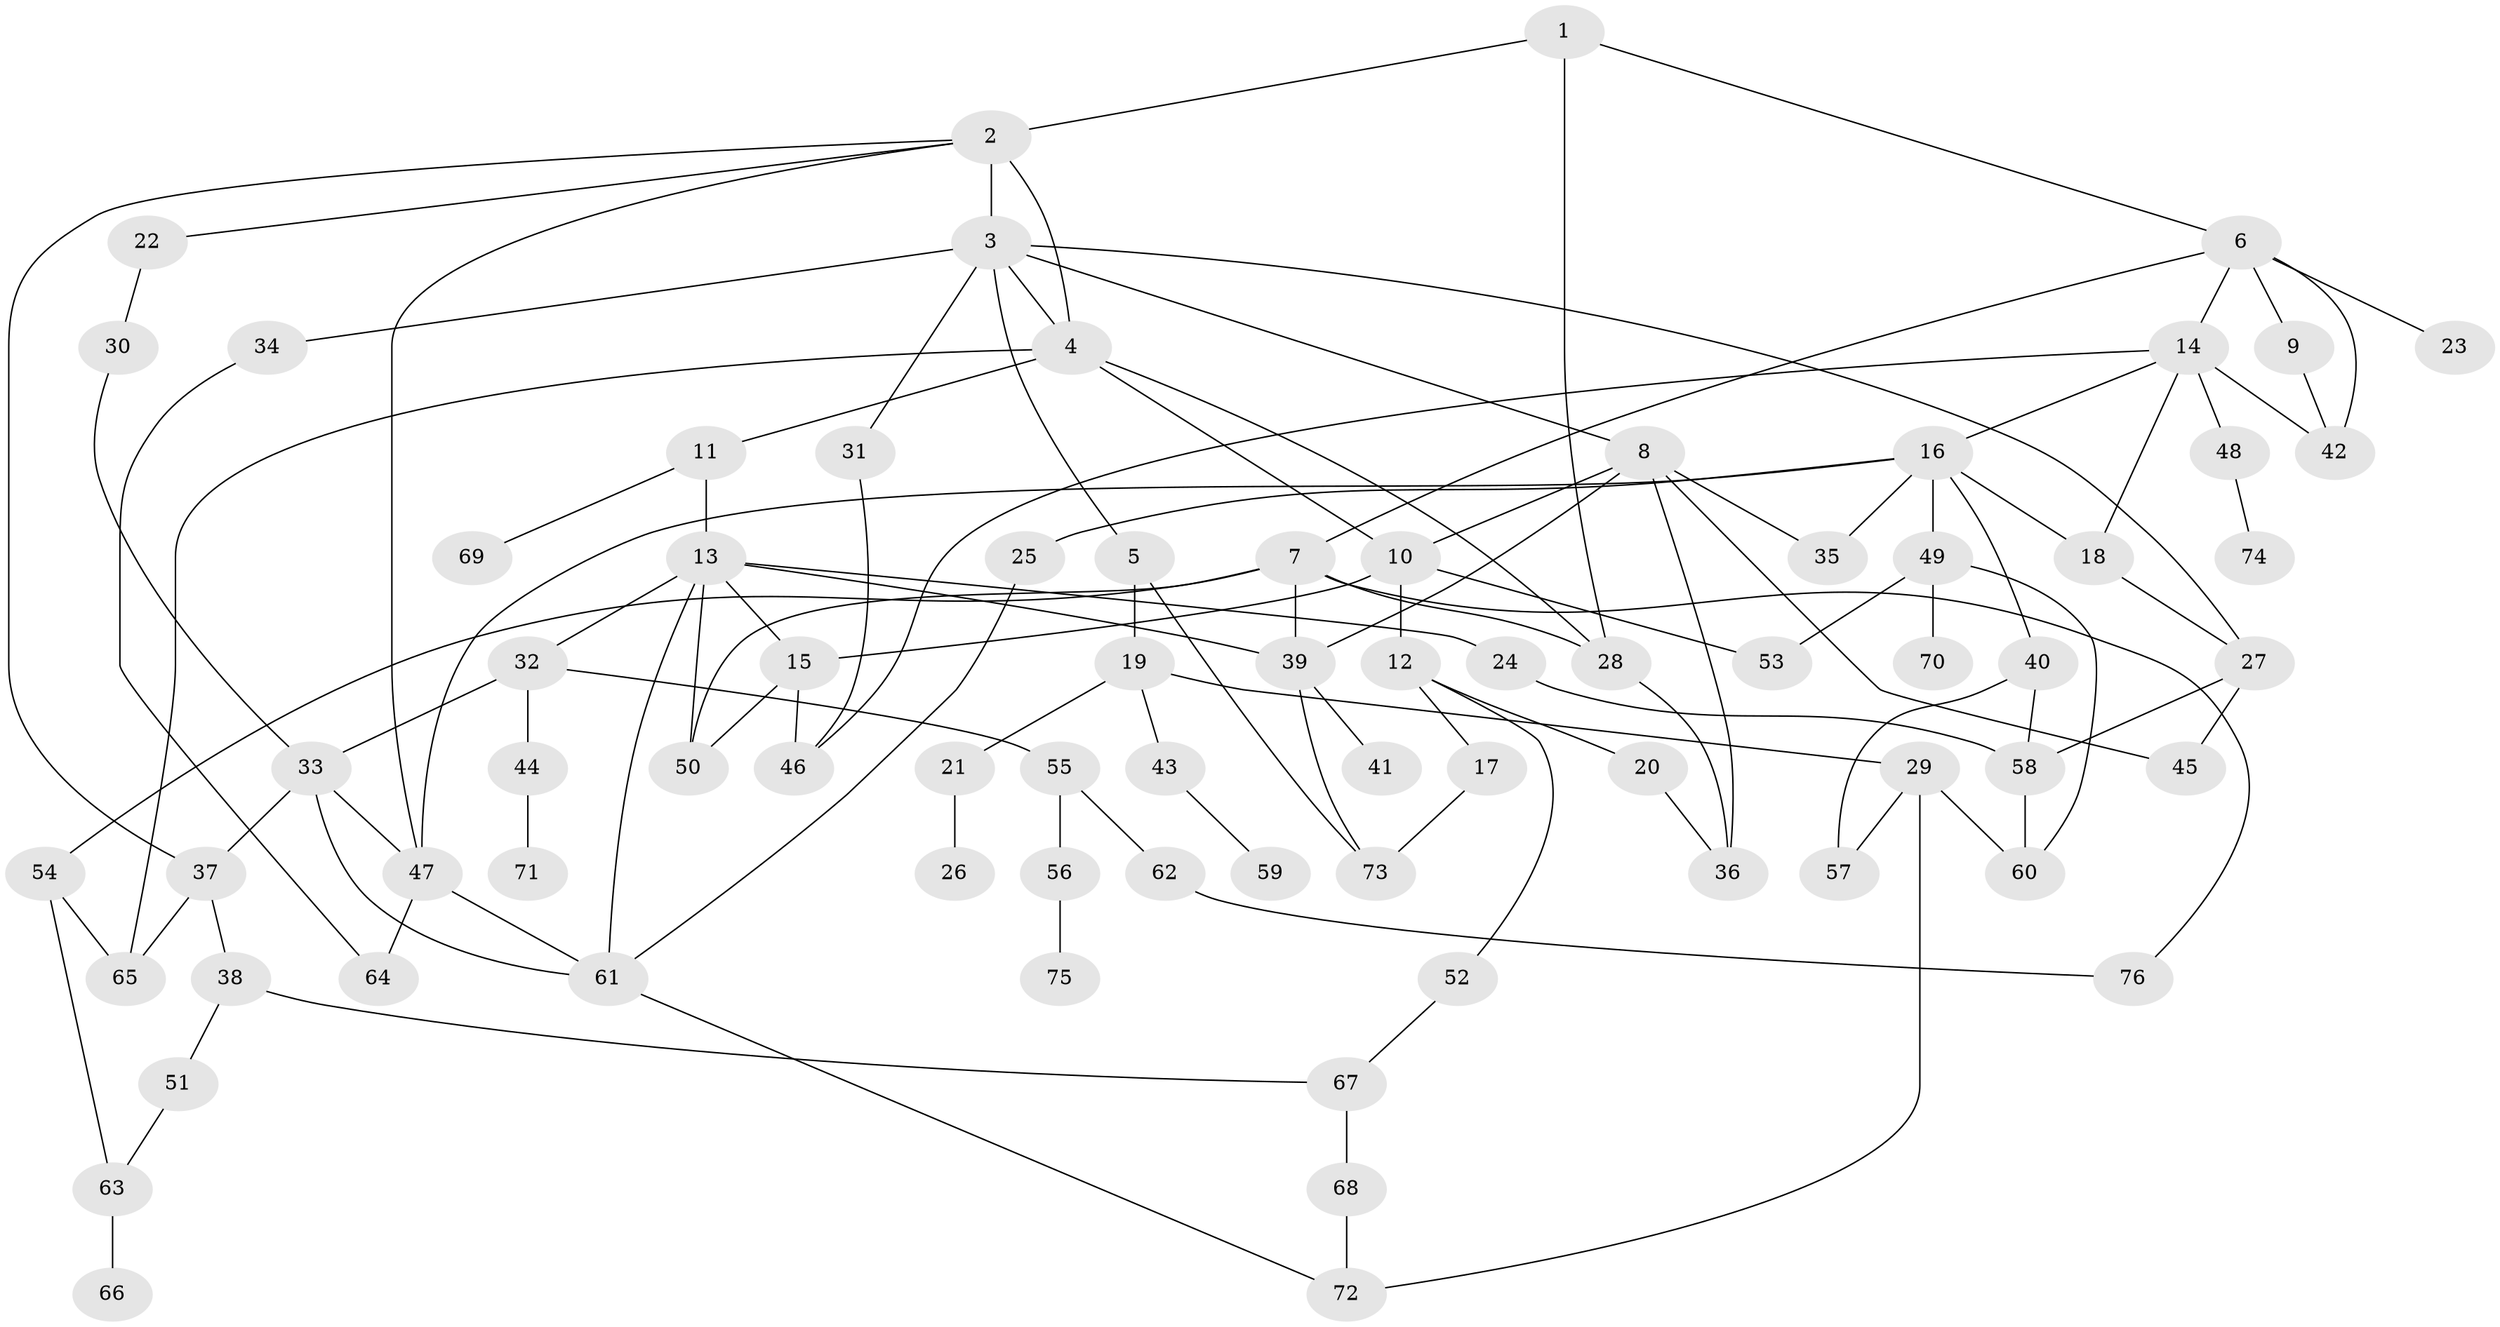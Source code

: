 // original degree distribution, {4: 0.144, 9: 0.008, 2: 0.288, 3: 0.224, 6: 0.048, 7: 0.016, 5: 0.024, 1: 0.24, 8: 0.008}
// Generated by graph-tools (version 1.1) at 2025/49/03/04/25 22:49:04]
// undirected, 76 vertices, 117 edges
graph export_dot {
  node [color=gray90,style=filled];
  1;
  2;
  3;
  4;
  5;
  6;
  7;
  8;
  9;
  10;
  11;
  12;
  13;
  14;
  15;
  16;
  17;
  18;
  19;
  20;
  21;
  22;
  23;
  24;
  25;
  26;
  27;
  28;
  29;
  30;
  31;
  32;
  33;
  34;
  35;
  36;
  37;
  38;
  39;
  40;
  41;
  42;
  43;
  44;
  45;
  46;
  47;
  48;
  49;
  50;
  51;
  52;
  53;
  54;
  55;
  56;
  57;
  58;
  59;
  60;
  61;
  62;
  63;
  64;
  65;
  66;
  67;
  68;
  69;
  70;
  71;
  72;
  73;
  74;
  75;
  76;
  1 -- 2 [weight=1.0];
  1 -- 6 [weight=1.0];
  1 -- 28 [weight=1.0];
  2 -- 3 [weight=5.0];
  2 -- 4 [weight=1.0];
  2 -- 22 [weight=1.0];
  2 -- 37 [weight=1.0];
  2 -- 47 [weight=1.0];
  3 -- 4 [weight=1.0];
  3 -- 5 [weight=1.0];
  3 -- 8 [weight=1.0];
  3 -- 27 [weight=1.0];
  3 -- 31 [weight=1.0];
  3 -- 34 [weight=1.0];
  4 -- 10 [weight=1.0];
  4 -- 11 [weight=1.0];
  4 -- 28 [weight=1.0];
  4 -- 65 [weight=1.0];
  5 -- 19 [weight=1.0];
  5 -- 73 [weight=1.0];
  6 -- 7 [weight=1.0];
  6 -- 9 [weight=1.0];
  6 -- 14 [weight=1.0];
  6 -- 23 [weight=1.0];
  6 -- 42 [weight=1.0];
  7 -- 28 [weight=1.0];
  7 -- 39 [weight=1.0];
  7 -- 50 [weight=1.0];
  7 -- 54 [weight=1.0];
  7 -- 76 [weight=1.0];
  8 -- 10 [weight=1.0];
  8 -- 35 [weight=1.0];
  8 -- 36 [weight=1.0];
  8 -- 39 [weight=2.0];
  8 -- 45 [weight=1.0];
  9 -- 42 [weight=1.0];
  10 -- 12 [weight=1.0];
  10 -- 15 [weight=1.0];
  10 -- 53 [weight=1.0];
  11 -- 13 [weight=1.0];
  11 -- 69 [weight=1.0];
  12 -- 17 [weight=1.0];
  12 -- 20 [weight=1.0];
  12 -- 52 [weight=1.0];
  13 -- 15 [weight=1.0];
  13 -- 24 [weight=1.0];
  13 -- 32 [weight=1.0];
  13 -- 39 [weight=1.0];
  13 -- 50 [weight=1.0];
  13 -- 61 [weight=1.0];
  14 -- 16 [weight=1.0];
  14 -- 18 [weight=1.0];
  14 -- 42 [weight=1.0];
  14 -- 46 [weight=1.0];
  14 -- 48 [weight=1.0];
  15 -- 46 [weight=1.0];
  15 -- 50 [weight=1.0];
  16 -- 18 [weight=1.0];
  16 -- 25 [weight=1.0];
  16 -- 35 [weight=1.0];
  16 -- 40 [weight=1.0];
  16 -- 47 [weight=1.0];
  16 -- 49 [weight=1.0];
  17 -- 73 [weight=1.0];
  18 -- 27 [weight=1.0];
  19 -- 21 [weight=1.0];
  19 -- 29 [weight=1.0];
  19 -- 43 [weight=1.0];
  20 -- 36 [weight=1.0];
  21 -- 26 [weight=1.0];
  22 -- 30 [weight=1.0];
  24 -- 58 [weight=1.0];
  25 -- 61 [weight=1.0];
  27 -- 45 [weight=1.0];
  27 -- 58 [weight=1.0];
  28 -- 36 [weight=1.0];
  29 -- 57 [weight=1.0];
  29 -- 60 [weight=1.0];
  29 -- 72 [weight=1.0];
  30 -- 33 [weight=1.0];
  31 -- 46 [weight=1.0];
  32 -- 33 [weight=1.0];
  32 -- 44 [weight=1.0];
  32 -- 55 [weight=1.0];
  33 -- 37 [weight=1.0];
  33 -- 47 [weight=1.0];
  33 -- 61 [weight=1.0];
  34 -- 64 [weight=1.0];
  37 -- 38 [weight=1.0];
  37 -- 65 [weight=1.0];
  38 -- 51 [weight=1.0];
  38 -- 67 [weight=1.0];
  39 -- 41 [weight=2.0];
  39 -- 73 [weight=1.0];
  40 -- 57 [weight=1.0];
  40 -- 58 [weight=1.0];
  43 -- 59 [weight=1.0];
  44 -- 71 [weight=1.0];
  47 -- 61 [weight=1.0];
  47 -- 64 [weight=1.0];
  48 -- 74 [weight=1.0];
  49 -- 53 [weight=1.0];
  49 -- 60 [weight=1.0];
  49 -- 70 [weight=1.0];
  51 -- 63 [weight=1.0];
  52 -- 67 [weight=1.0];
  54 -- 63 [weight=1.0];
  54 -- 65 [weight=1.0];
  55 -- 56 [weight=1.0];
  55 -- 62 [weight=1.0];
  56 -- 75 [weight=1.0];
  58 -- 60 [weight=1.0];
  61 -- 72 [weight=1.0];
  62 -- 76 [weight=1.0];
  63 -- 66 [weight=1.0];
  67 -- 68 [weight=1.0];
  68 -- 72 [weight=1.0];
}
